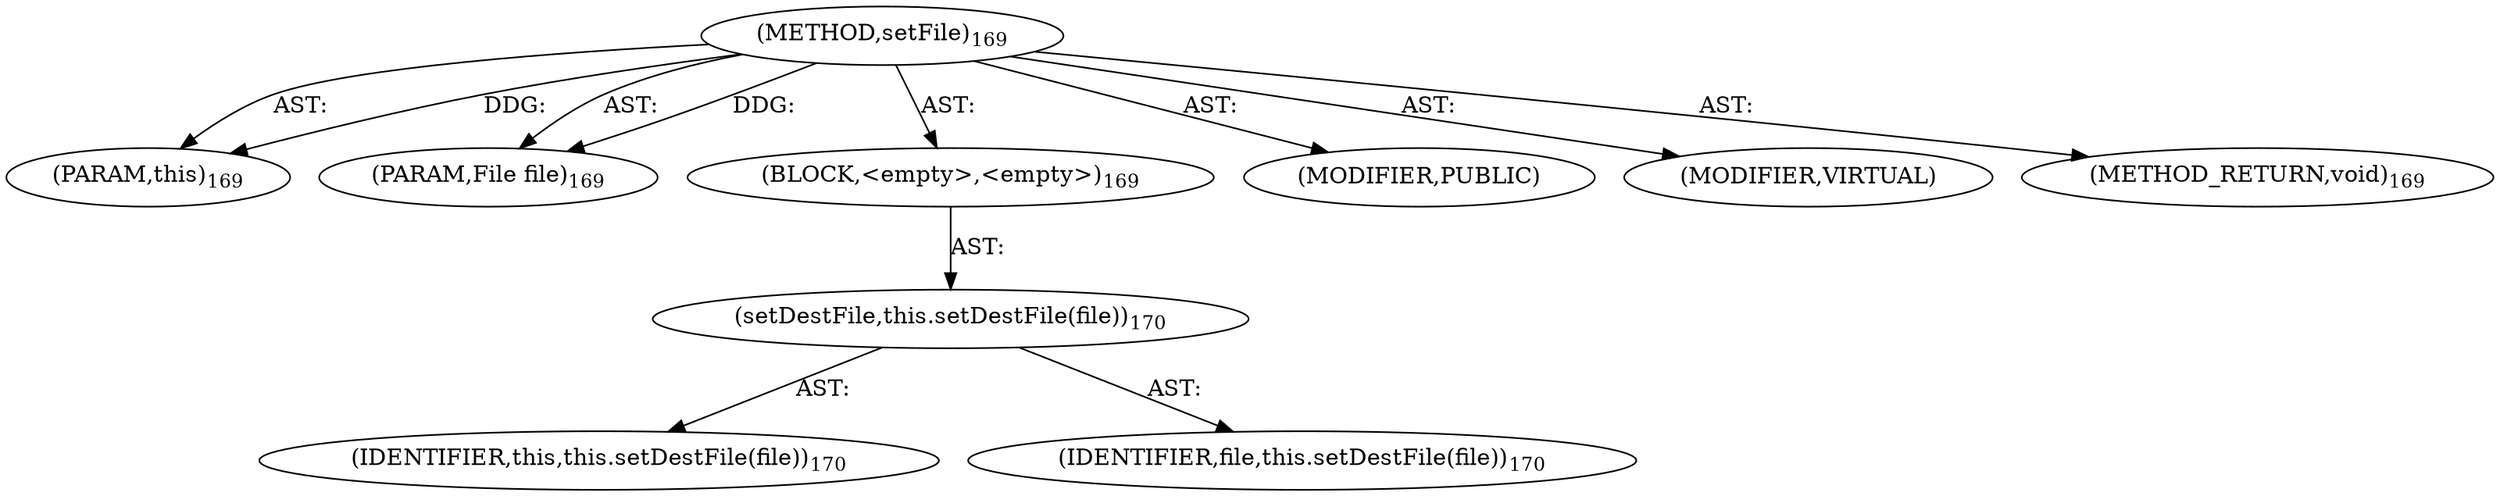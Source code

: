 digraph "setFile" {  
"111669149697" [label = <(METHOD,setFile)<SUB>169</SUB>> ]
"115964116993" [label = <(PARAM,this)<SUB>169</SUB>> ]
"115964117009" [label = <(PARAM,File file)<SUB>169</SUB>> ]
"25769803777" [label = <(BLOCK,&lt;empty&gt;,&lt;empty&gt;)<SUB>169</SUB>> ]
"30064771073" [label = <(setDestFile,this.setDestFile(file))<SUB>170</SUB>> ]
"68719476737" [label = <(IDENTIFIER,this,this.setDestFile(file))<SUB>170</SUB>> ]
"68719476805" [label = <(IDENTIFIER,file,this.setDestFile(file))<SUB>170</SUB>> ]
"133143986203" [label = <(MODIFIER,PUBLIC)> ]
"133143986204" [label = <(MODIFIER,VIRTUAL)> ]
"128849018881" [label = <(METHOD_RETURN,void)<SUB>169</SUB>> ]
  "111669149697" -> "115964116993"  [ label = "AST: "] 
  "111669149697" -> "115964117009"  [ label = "AST: "] 
  "111669149697" -> "25769803777"  [ label = "AST: "] 
  "111669149697" -> "133143986203"  [ label = "AST: "] 
  "111669149697" -> "133143986204"  [ label = "AST: "] 
  "111669149697" -> "128849018881"  [ label = "AST: "] 
  "25769803777" -> "30064771073"  [ label = "AST: "] 
  "30064771073" -> "68719476737"  [ label = "AST: "] 
  "30064771073" -> "68719476805"  [ label = "AST: "] 
  "111669149697" -> "115964116993"  [ label = "DDG: "] 
  "111669149697" -> "115964117009"  [ label = "DDG: "] 
}
